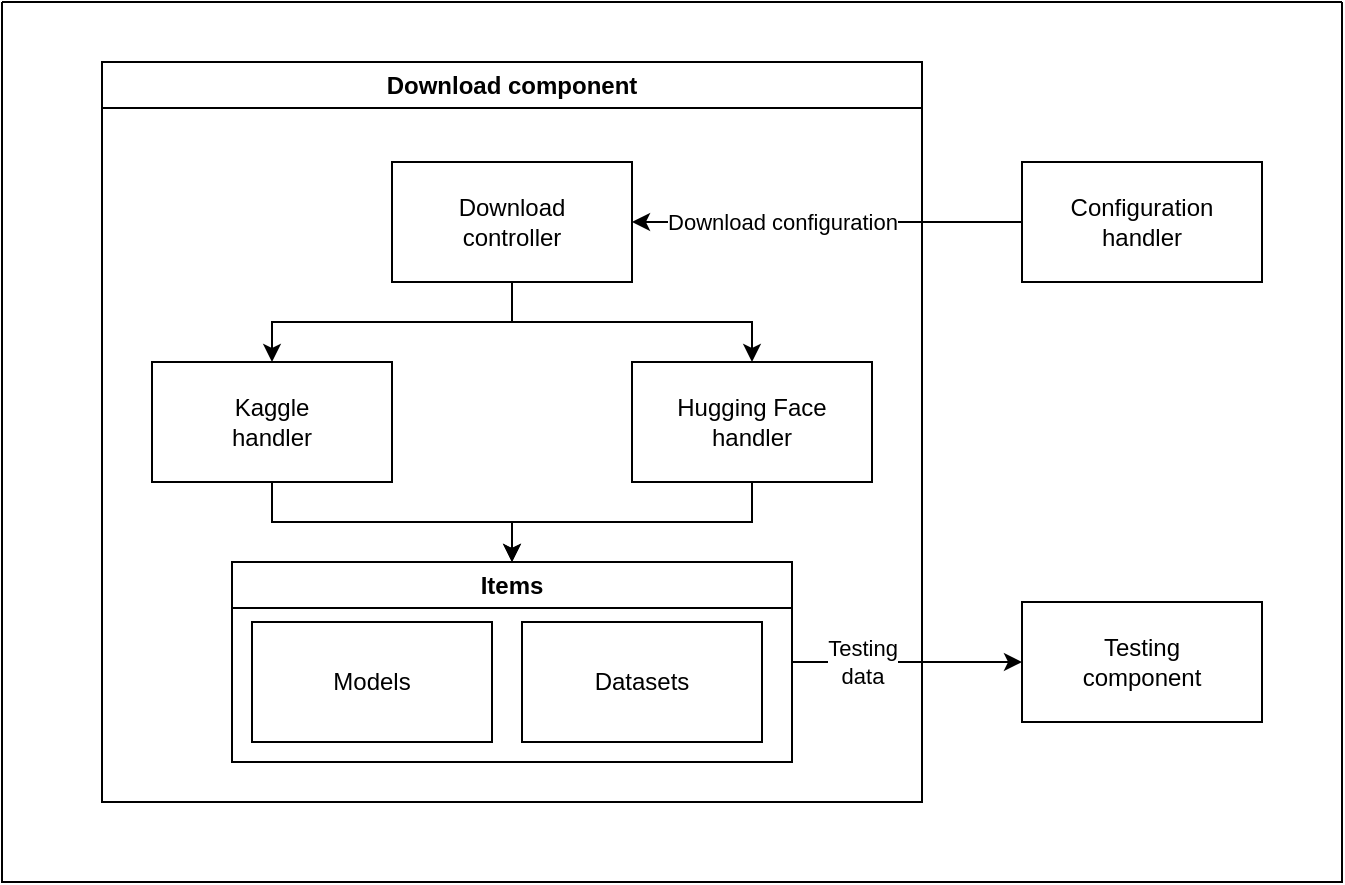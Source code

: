 <mxfile version="25.0.3">
  <diagram name="Page-1" id="eiVfjTH3touZLWz6EHQY">
    <mxGraphModel dx="1666" dy="749" grid="1" gridSize="10" guides="1" tooltips="1" connect="1" arrows="1" fold="1" page="1" pageScale="1" pageWidth="850" pageHeight="1100" math="0" shadow="0">
      <root>
        <mxCell id="0" />
        <mxCell id="1" parent="0" />
        <mxCell id="tyjR8he37Etmvqs3X0Is-15" value="Download component" style="swimlane;whiteSpace=wrap;html=1;" parent="1" vertex="1">
          <mxGeometry x="220" y="50" width="410" height="370" as="geometry" />
        </mxCell>
        <mxCell id="tyjR8he37Etmvqs3X0Is-65" style="edgeStyle=orthogonalEdgeStyle;rounded=0;orthogonalLoop=1;jettySize=auto;html=1;exitX=0.5;exitY=1;exitDx=0;exitDy=0;" parent="tyjR8he37Etmvqs3X0Is-15" source="tyjR8he37Etmvqs3X0Is-20" target="tyjR8he37Etmvqs3X0Is-22" edge="1">
          <mxGeometry relative="1" as="geometry" />
        </mxCell>
        <mxCell id="tyjR8he37Etmvqs3X0Is-67" style="edgeStyle=orthogonalEdgeStyle;rounded=0;orthogonalLoop=1;jettySize=auto;html=1;" parent="tyjR8he37Etmvqs3X0Is-15" source="tyjR8he37Etmvqs3X0Is-20" target="tyjR8he37Etmvqs3X0Is-23" edge="1">
          <mxGeometry relative="1" as="geometry" />
        </mxCell>
        <mxCell id="tyjR8he37Etmvqs3X0Is-20" value="Download&lt;div&gt;controller&lt;/div&gt;" style="rounded=0;whiteSpace=wrap;html=1;" parent="tyjR8he37Etmvqs3X0Is-15" vertex="1">
          <mxGeometry x="145" y="50" width="120" height="60" as="geometry" />
        </mxCell>
        <mxCell id="tyjR8he37Etmvqs3X0Is-50" style="edgeStyle=orthogonalEdgeStyle;rounded=0;orthogonalLoop=1;jettySize=auto;html=1;exitX=0.5;exitY=1;exitDx=0;exitDy=0;" parent="tyjR8he37Etmvqs3X0Is-15" source="tyjR8he37Etmvqs3X0Is-22" target="tyjR8he37Etmvqs3X0Is-47" edge="1">
          <mxGeometry relative="1" as="geometry" />
        </mxCell>
        <mxCell id="tyjR8he37Etmvqs3X0Is-22" value="Kaggle&lt;div&gt;handler&lt;/div&gt;" style="rounded=0;whiteSpace=wrap;html=1;" parent="tyjR8he37Etmvqs3X0Is-15" vertex="1">
          <mxGeometry x="25" y="150" width="120" height="60" as="geometry" />
        </mxCell>
        <mxCell id="tyjR8he37Etmvqs3X0Is-51" style="edgeStyle=orthogonalEdgeStyle;rounded=0;orthogonalLoop=1;jettySize=auto;html=1;" parent="tyjR8he37Etmvqs3X0Is-15" source="tyjR8he37Etmvqs3X0Is-23" target="tyjR8he37Etmvqs3X0Is-47" edge="1">
          <mxGeometry relative="1" as="geometry" />
        </mxCell>
        <mxCell id="tyjR8he37Etmvqs3X0Is-23" value="Hugging Face&lt;div&gt;handler&lt;/div&gt;" style="rounded=0;whiteSpace=wrap;html=1;" parent="tyjR8he37Etmvqs3X0Is-15" vertex="1">
          <mxGeometry x="265" y="150" width="120" height="60" as="geometry" />
        </mxCell>
        <mxCell id="tyjR8he37Etmvqs3X0Is-47" value="Items" style="swimlane;whiteSpace=wrap;html=1;startSize=23;" parent="tyjR8he37Etmvqs3X0Is-15" vertex="1">
          <mxGeometry x="65" y="250" width="280" height="100" as="geometry" />
        </mxCell>
        <mxCell id="tyjR8he37Etmvqs3X0Is-48" value="Models" style="rounded=0;whiteSpace=wrap;html=1;" parent="tyjR8he37Etmvqs3X0Is-47" vertex="1">
          <mxGeometry x="10" y="30" width="120" height="60" as="geometry" />
        </mxCell>
        <mxCell id="tyjR8he37Etmvqs3X0Is-49" value="Datasets" style="rounded=0;whiteSpace=wrap;html=1;" parent="tyjR8he37Etmvqs3X0Is-47" vertex="1">
          <mxGeometry x="145" y="30" width="120" height="60" as="geometry" />
        </mxCell>
        <mxCell id="tyjR8he37Etmvqs3X0Is-68" value="Download configuration" style="edgeStyle=orthogonalEdgeStyle;rounded=0;orthogonalLoop=1;jettySize=auto;html=1;" parent="1" source="tyjR8he37Etmvqs3X0Is-33" target="tyjR8he37Etmvqs3X0Is-20" edge="1">
          <mxGeometry x="0.231" relative="1" as="geometry">
            <mxPoint as="offset" />
          </mxGeometry>
        </mxCell>
        <mxCell id="tyjR8he37Etmvqs3X0Is-33" value="Configuration&lt;div&gt;handler&lt;/div&gt;" style="rounded=0;whiteSpace=wrap;html=1;" parent="1" vertex="1">
          <mxGeometry x="680" y="100" width="120" height="60" as="geometry" />
        </mxCell>
        <mxCell id="tyjR8he37Etmvqs3X0Is-34" value="Testing&lt;div&gt;component&lt;/div&gt;" style="rounded=0;whiteSpace=wrap;html=1;" parent="1" vertex="1">
          <mxGeometry x="680" y="320" width="120" height="60" as="geometry" />
        </mxCell>
        <mxCell id="tyjR8he37Etmvqs3X0Is-61" value="Testing&lt;div&gt;data&lt;/div&gt;" style="edgeStyle=orthogonalEdgeStyle;rounded=0;orthogonalLoop=1;jettySize=auto;html=1;exitX=1;exitY=0.5;exitDx=0;exitDy=0;entryX=0;entryY=0.5;entryDx=0;entryDy=0;" parent="1" source="tyjR8he37Etmvqs3X0Is-47" target="tyjR8he37Etmvqs3X0Is-34" edge="1">
          <mxGeometry x="-0.391" relative="1" as="geometry">
            <mxPoint as="offset" />
          </mxGeometry>
        </mxCell>
        <mxCell id="1PDGVueZGX8up2TWYDjh-1" value="" style="swimlane;startSize=0;" vertex="1" parent="1">
          <mxGeometry x="170" y="20" width="670" height="440" as="geometry" />
        </mxCell>
      </root>
    </mxGraphModel>
  </diagram>
</mxfile>
